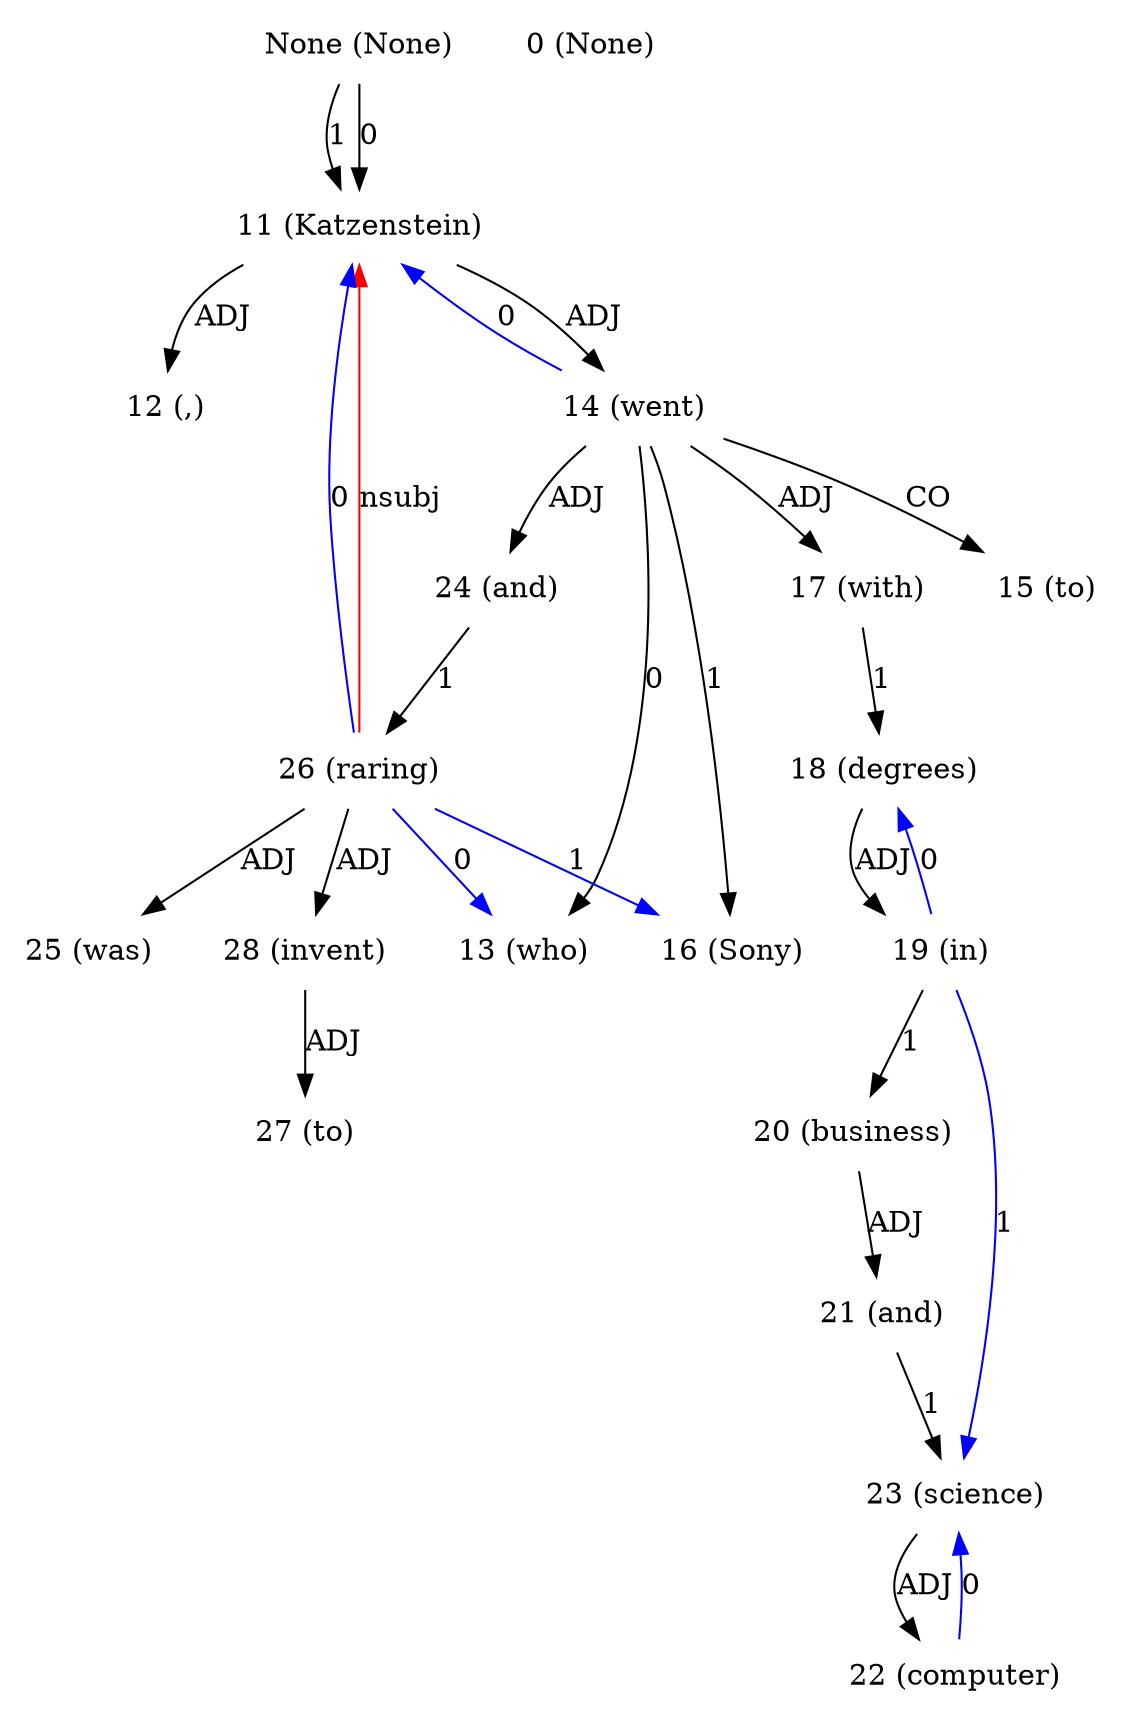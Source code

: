 digraph G{
edge [dir=forward]
node [shape=plaintext]

None [label="None (None)"]
None -> 11 [label="1"]
None [label="None (None)"]
None -> 11 [label="0"]
0 [label="0 (None)"]
11 [label="11 (Katzenstein)"]
11 -> 12 [label="ADJ"]
11 -> 14 [label="ADJ"]
26 -> 11 [label="nsubj", color="red"]
12 [label="12 (,)"]
13 [label="13 (who)"]
14 [label="14 (went)"]
14 -> 16 [label="1"]
14 -> 13 [label="0"]
14 -> 11 [label="0", color="blue"]
14 -> 17 [label="ADJ"]
14 -> 24 [label="ADJ"]
14 -> 15 [label="CO"]
15 [label="15 (to)"]
16 [label="16 (Sony)"]
17 [label="17 (with)"]
17 -> 18 [label="1"]
18 [label="18 (degrees)"]
18 -> 19 [label="ADJ"]
19 [label="19 (in)"]
19 -> 20 [label="1"]
19 -> 23 [label="1", color="blue"]
19 -> 18 [label="0", color="blue"]
20 [label="20 (business)"]
20 -> 21 [label="ADJ"]
21 [label="21 (and)"]
21 -> 23 [label="1"]
22 [label="22 (computer)"]
22 -> 23 [label="0", color="blue"]
23 [label="23 (science)"]
23 -> 22 [label="ADJ"]
24 [label="24 (and)"]
24 -> 26 [label="1"]
25 [label="25 (was)"]
26 [label="26 (raring)"]
26 -> 16 [label="1", color="blue"]
26 -> 11 [label="0", color="blue"]
26 -> 13 [label="0", color="blue"]
26 -> 25 [label="ADJ"]
26 -> 28 [label="ADJ"]
27 [label="27 (to)"]
28 [label="28 (invent)"]
28 -> 27 [label="ADJ"]
}
